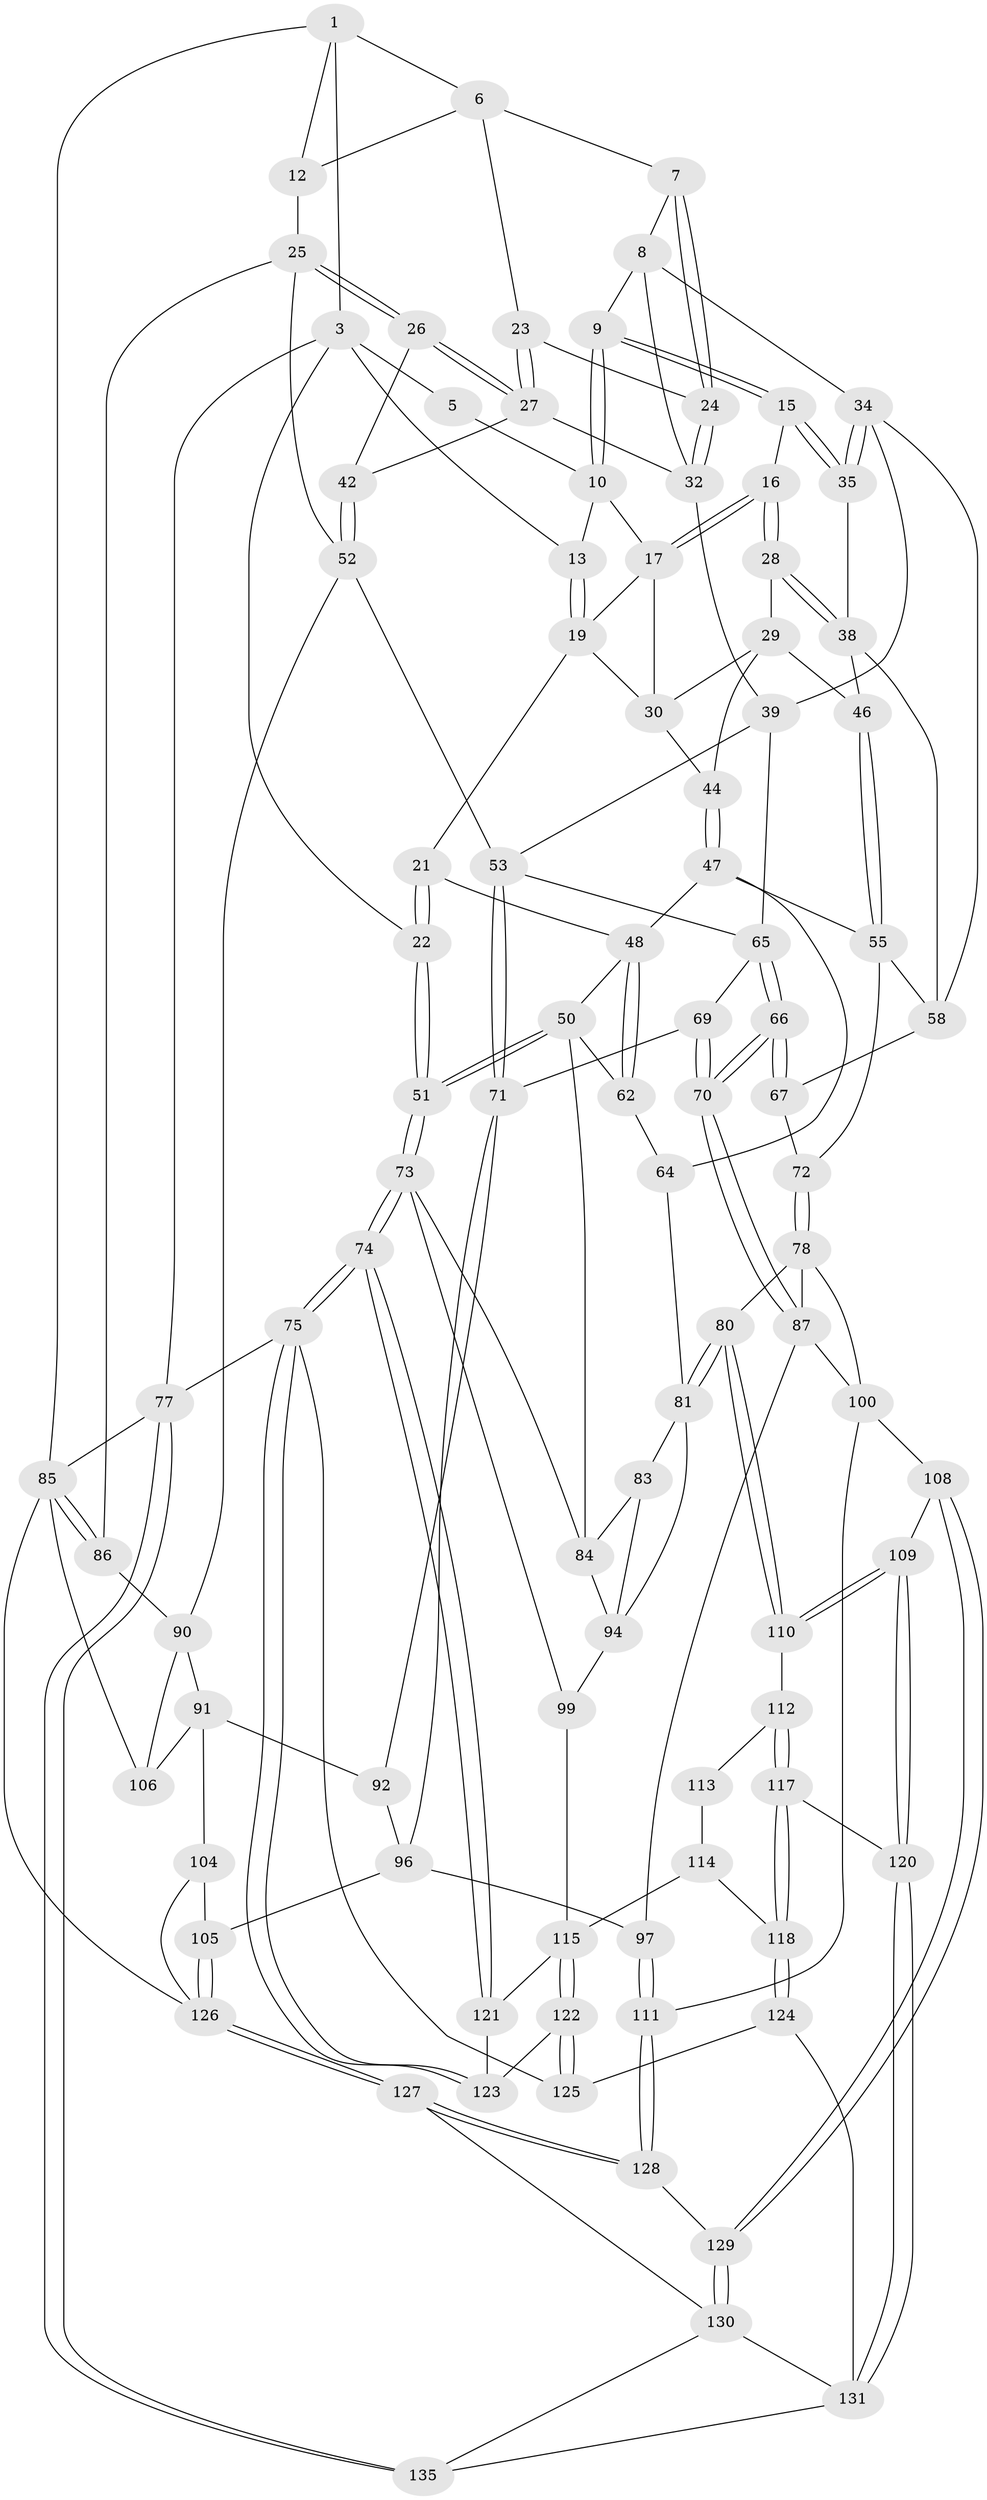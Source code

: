 // original degree distribution, {3: 0.014705882352941176, 6: 0.19117647058823528, 5: 0.5882352941176471, 4: 0.20588235294117646}
// Generated by graph-tools (version 1.1) at 2025/12/02/27/25 16:12:00]
// undirected, 95 vertices, 214 edges
graph export_dot {
graph [start="1"]
  node [color=gray90,style=filled];
  1 [pos="+0.6875655974286737+0",super="+2"];
  3 [pos="+0+0",super="+4"];
  5 [pos="+0.431141632775908+0"];
  6 [pos="+0.6894145749127847+0",super="+11"];
  7 [pos="+0.665166284364636+0.007412279753122309"];
  8 [pos="+0.47363950265335863+0.1227426148958296",super="+33"];
  9 [pos="+0.4662640488856338+0.1228528497270672"];
  10 [pos="+0.4117863088499042+0.03320818103480373",super="+14"];
  12 [pos="+1+0"];
  13 [pos="+0+0"];
  15 [pos="+0.44928986254007025+0.14304940446560518"];
  16 [pos="+0.4139028458731564+0.16272066276220357"];
  17 [pos="+0.2907476547158901+0.09654778735949816",super="+18"];
  19 [pos="+0.18198728913744336+0.16820824167568835",super="+20"];
  21 [pos="+0+0.18194443606614827"];
  22 [pos="+0+0"];
  23 [pos="+0.8980383668604699+0.11295993733597384"];
  24 [pos="+0.6909836472868469+0.09588231718977308"];
  25 [pos="+1+0.28926894865719255",super="+60"];
  26 [pos="+1+0.2763557028543762"];
  27 [pos="+0.8818124876175221+0.20399827759553743",super="+36"];
  28 [pos="+0.3460149960286571+0.24459014297029247"];
  29 [pos="+0.3419114921091308+0.24522513548596486",super="+43"];
  30 [pos="+0.28073190510557516+0.1467174785369746",super="+31"];
  32 [pos="+0.6939714980953477+0.1758637477007224",super="+37"];
  34 [pos="+0.5196433797272435+0.32302874411163546",super="+41"];
  35 [pos="+0.4854847781314173+0.30027755020256225"];
  38 [pos="+0.405043122384545+0.2858254211749005",super="+45"];
  39 [pos="+0.695501076316139+0.3650909939076694",super="+40"];
  42 [pos="+0.8771514871268199+0.3642765709119198"];
  44 [pos="+0.20778865797434765+0.3161275429182284"];
  46 [pos="+0.3277122254723535+0.3352168487671363"];
  47 [pos="+0.2012946318098831+0.3290569556231228",super="+57"];
  48 [pos="+0.17964526640915215+0.3436552055938684",super="+49"];
  50 [pos="+0+0.46940485238787266",super="+63"];
  51 [pos="+0+0.47460902338623157"];
  52 [pos="+0.8324522981966351+0.47601987755991065",super="+61"];
  53 [pos="+0.8036336308804526+0.4709028533508352",super="+54"];
  55 [pos="+0.3631305089842393+0.46059970616698576",super="+56"];
  58 [pos="+0.41069806744224086+0.4368135841365477",super="+59"];
  62 [pos="+0.09975539148049718+0.472143428136265"];
  64 [pos="+0.2968836904449175+0.5055676598279746"];
  65 [pos="+0.5551179552936445+0.4695613256848678",super="+68"];
  66 [pos="+0.5146796640308205+0.5720416507770059"];
  67 [pos="+0.4732255710225977+0.5483391481717536"];
  69 [pos="+0.6501636556815912+0.6021498803604638"];
  70 [pos="+0.5284780426387391+0.6026956398839912"];
  71 [pos="+0.6594008138638767+0.6053112174636438",super="+93"];
  72 [pos="+0.3862582936023021+0.5852115826982918"];
  73 [pos="+0+0.6463930426040596",super="+89"];
  74 [pos="+0+0.8014268583126294"];
  75 [pos="+0+1",super="+76"];
  77 [pos="+0+1"];
  78 [pos="+0.37152521520904386+0.6496190086572758",super="+79"];
  80 [pos="+0.293547627205331+0.690910722989789"];
  81 [pos="+0.27771702657575426+0.676318695165471",super="+82"];
  83 [pos="+0.14075191950497637+0.5732082944660097"];
  84 [pos="+0.10624232032873458+0.5358465023356422",super="+88"];
  85 [pos="+1+1",super="+133"];
  86 [pos="+1+0.7185478680335189"];
  87 [pos="+0.5244884988308053+0.6106816185415485",super="+98"];
  90 [pos="+0.8698630630569428+0.6520654004813885",super="+102"];
  91 [pos="+0.8315627186072588+0.6749689252324271",super="+103"];
  92 [pos="+0.774043780774262+0.6754952412631187"];
  94 [pos="+0.12933600841045942+0.636802349829543",super="+95"];
  96 [pos="+0.6456033767807936+0.8123017253017675",super="+101"];
  97 [pos="+0.6102904686368744+0.8105435856654607"];
  99 [pos="+0.09279867031577545+0.7487733141046307"];
  100 [pos="+0.45314532263723445+0.7217443727405992",super="+107"];
  104 [pos="+0.6939488704120609+0.847284379698347"];
  105 [pos="+0.682466621185098+0.8451894141665179"];
  106 [pos="+0.893328354874697+0.8809164761635252"];
  108 [pos="+0.4260324390899867+0.8467423941992974"];
  109 [pos="+0.41459090361022327+0.847759318933446"];
  110 [pos="+0.29430867218379403+0.7080341702170778"];
  111 [pos="+0.5263641627568336+0.8449902077207088"];
  112 [pos="+0.2635003026053767+0.7634169390380839"];
  113 [pos="+0.22370698545294956+0.7833745786862063"];
  114 [pos="+0.14947414011336976+0.8060203812838093",super="+119"];
  115 [pos="+0.12430841231662565+0.8000281853470359",super="+116"];
  117 [pos="+0.2728623731278812+0.8598676621404826"];
  118 [pos="+0.2325628099656368+0.9168196224112195"];
  120 [pos="+0.40745344200807604+0.8538203779682351"];
  121 [pos="+0.03273386360509698+0.8037570914188894"];
  122 [pos="+0.09275034204047927+0.895747805846608"];
  123 [pos="+0.016160950830426294+0.9092672322928557"];
  124 [pos="+0.22270125327819176+0.9838992204088909"];
  125 [pos="+0.13686274047409144+0.934372850821092"];
  126 [pos="+0.5662857377820107+1",super="+134"];
  127 [pos="+0.5589116579230909+1"];
  128 [pos="+0.5327337024221116+1"];
  129 [pos="+0.44098385595841155+0.9082557628877859"];
  130 [pos="+0.4496493312810915+1",super="+136"];
  131 [pos="+0.3701920539390614+0.9218630259019361",super="+132"];
  135 [pos="+0.23756855847425618+1"];
  1 -- 6;
  1 -- 3;
  1 -- 12;
  1 -- 85;
  3 -- 22;
  3 -- 77;
  3 -- 5;
  3 -- 13;
  5 -- 10;
  6 -- 7;
  6 -- 12;
  6 -- 23;
  7 -- 8;
  7 -- 24;
  7 -- 24;
  8 -- 9;
  8 -- 32;
  8 -- 34;
  9 -- 10;
  9 -- 10;
  9 -- 15;
  9 -- 15;
  10 -- 17;
  10 -- 13;
  12 -- 25;
  13 -- 19;
  13 -- 19;
  15 -- 16;
  15 -- 35;
  15 -- 35;
  16 -- 17;
  16 -- 17;
  16 -- 28;
  16 -- 28;
  17 -- 19;
  17 -- 30;
  19 -- 21;
  19 -- 30;
  21 -- 22;
  21 -- 22;
  21 -- 48;
  22 -- 51;
  22 -- 51;
  23 -- 24;
  23 -- 27;
  23 -- 27;
  24 -- 32;
  24 -- 32;
  25 -- 26;
  25 -- 26;
  25 -- 52;
  25 -- 86;
  26 -- 27;
  26 -- 27;
  26 -- 42;
  27 -- 32;
  27 -- 42;
  28 -- 29;
  28 -- 38;
  28 -- 38;
  29 -- 30;
  29 -- 44;
  29 -- 46;
  30 -- 44;
  32 -- 39;
  34 -- 35;
  34 -- 35;
  34 -- 58;
  34 -- 39;
  35 -- 38;
  38 -- 46;
  38 -- 58;
  39 -- 65;
  39 -- 53;
  42 -- 52;
  42 -- 52;
  44 -- 47;
  44 -- 47;
  46 -- 55;
  46 -- 55;
  47 -- 48;
  47 -- 64;
  47 -- 55;
  48 -- 62;
  48 -- 62;
  48 -- 50;
  50 -- 51;
  50 -- 51;
  50 -- 84;
  50 -- 62;
  51 -- 73;
  51 -- 73;
  52 -- 53;
  52 -- 90;
  53 -- 71;
  53 -- 71;
  53 -- 65;
  55 -- 72;
  55 -- 58;
  58 -- 67;
  62 -- 64;
  64 -- 81;
  65 -- 66;
  65 -- 66;
  65 -- 69;
  66 -- 67;
  66 -- 67;
  66 -- 70;
  66 -- 70;
  67 -- 72;
  69 -- 70;
  69 -- 70;
  69 -- 71;
  70 -- 87;
  70 -- 87;
  71 -- 96;
  71 -- 92;
  72 -- 78;
  72 -- 78;
  73 -- 74;
  73 -- 74;
  73 -- 99;
  73 -- 84;
  74 -- 75;
  74 -- 75;
  74 -- 121;
  74 -- 121;
  75 -- 123;
  75 -- 123;
  75 -- 77;
  75 -- 125;
  77 -- 135;
  77 -- 135;
  77 -- 85;
  78 -- 87;
  78 -- 80;
  78 -- 100;
  80 -- 81;
  80 -- 81;
  80 -- 110;
  80 -- 110;
  81 -- 83;
  81 -- 94;
  83 -- 84;
  83 -- 94;
  84 -- 94;
  85 -- 86;
  85 -- 86;
  85 -- 106;
  85 -- 126;
  86 -- 90;
  87 -- 97;
  87 -- 100;
  90 -- 91;
  90 -- 106;
  91 -- 92;
  91 -- 104;
  91 -- 106;
  92 -- 96;
  94 -- 99;
  96 -- 97;
  96 -- 105;
  97 -- 111;
  97 -- 111;
  99 -- 115;
  100 -- 108;
  100 -- 111;
  104 -- 105;
  104 -- 126;
  105 -- 126;
  105 -- 126;
  108 -- 109;
  108 -- 129;
  108 -- 129;
  109 -- 110;
  109 -- 110;
  109 -- 120;
  109 -- 120;
  110 -- 112;
  111 -- 128;
  111 -- 128;
  112 -- 113;
  112 -- 117;
  112 -- 117;
  113 -- 114 [weight=2];
  114 -- 115;
  114 -- 118;
  115 -- 122;
  115 -- 122;
  115 -- 121;
  117 -- 118;
  117 -- 118;
  117 -- 120;
  118 -- 124;
  118 -- 124;
  120 -- 131;
  120 -- 131;
  121 -- 123;
  122 -- 123;
  122 -- 125;
  122 -- 125;
  124 -- 125;
  124 -- 131;
  126 -- 127;
  126 -- 127;
  127 -- 128;
  127 -- 128;
  127 -- 130;
  128 -- 129;
  129 -- 130;
  129 -- 130;
  130 -- 131;
  130 -- 135;
  131 -- 135;
}
